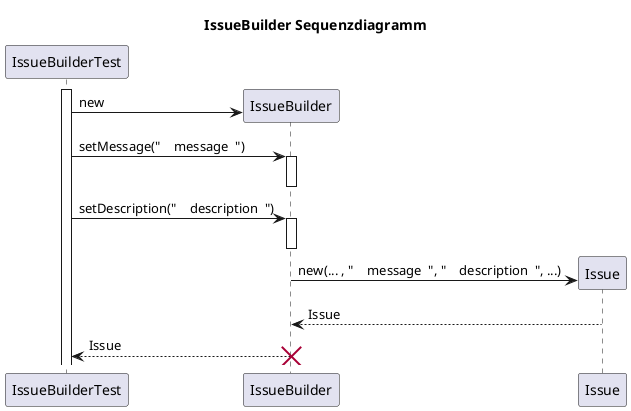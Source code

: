 @startuml

title IssueBuilder Sequenzdiagramm

participant IssueBuilderTest



create IssueBuilder
activate IssueBuilderTest
IssueBuilderTest -> IssueBuilder :  new

IssueBuilderTest -> IssueBuilder :  setMessage("    message  ")
activate IssueBuilder
deactivate IssueBuilder

IssueBuilderTest -> IssueBuilder :  setDescription("    description  ")
activate IssueBuilder
deactivate IssueBuilder

create Issue
IssueBuilder -> Issue : new(... , "    message  ", "    description  ", ...)
Issue --> IssueBuilder : Issue
IssueBuilder --> IssueBuilderTest : Issue
destroy IssueBuilder

@enduml

builder.setMessage("    message  ").setDescription("    description  ").build();